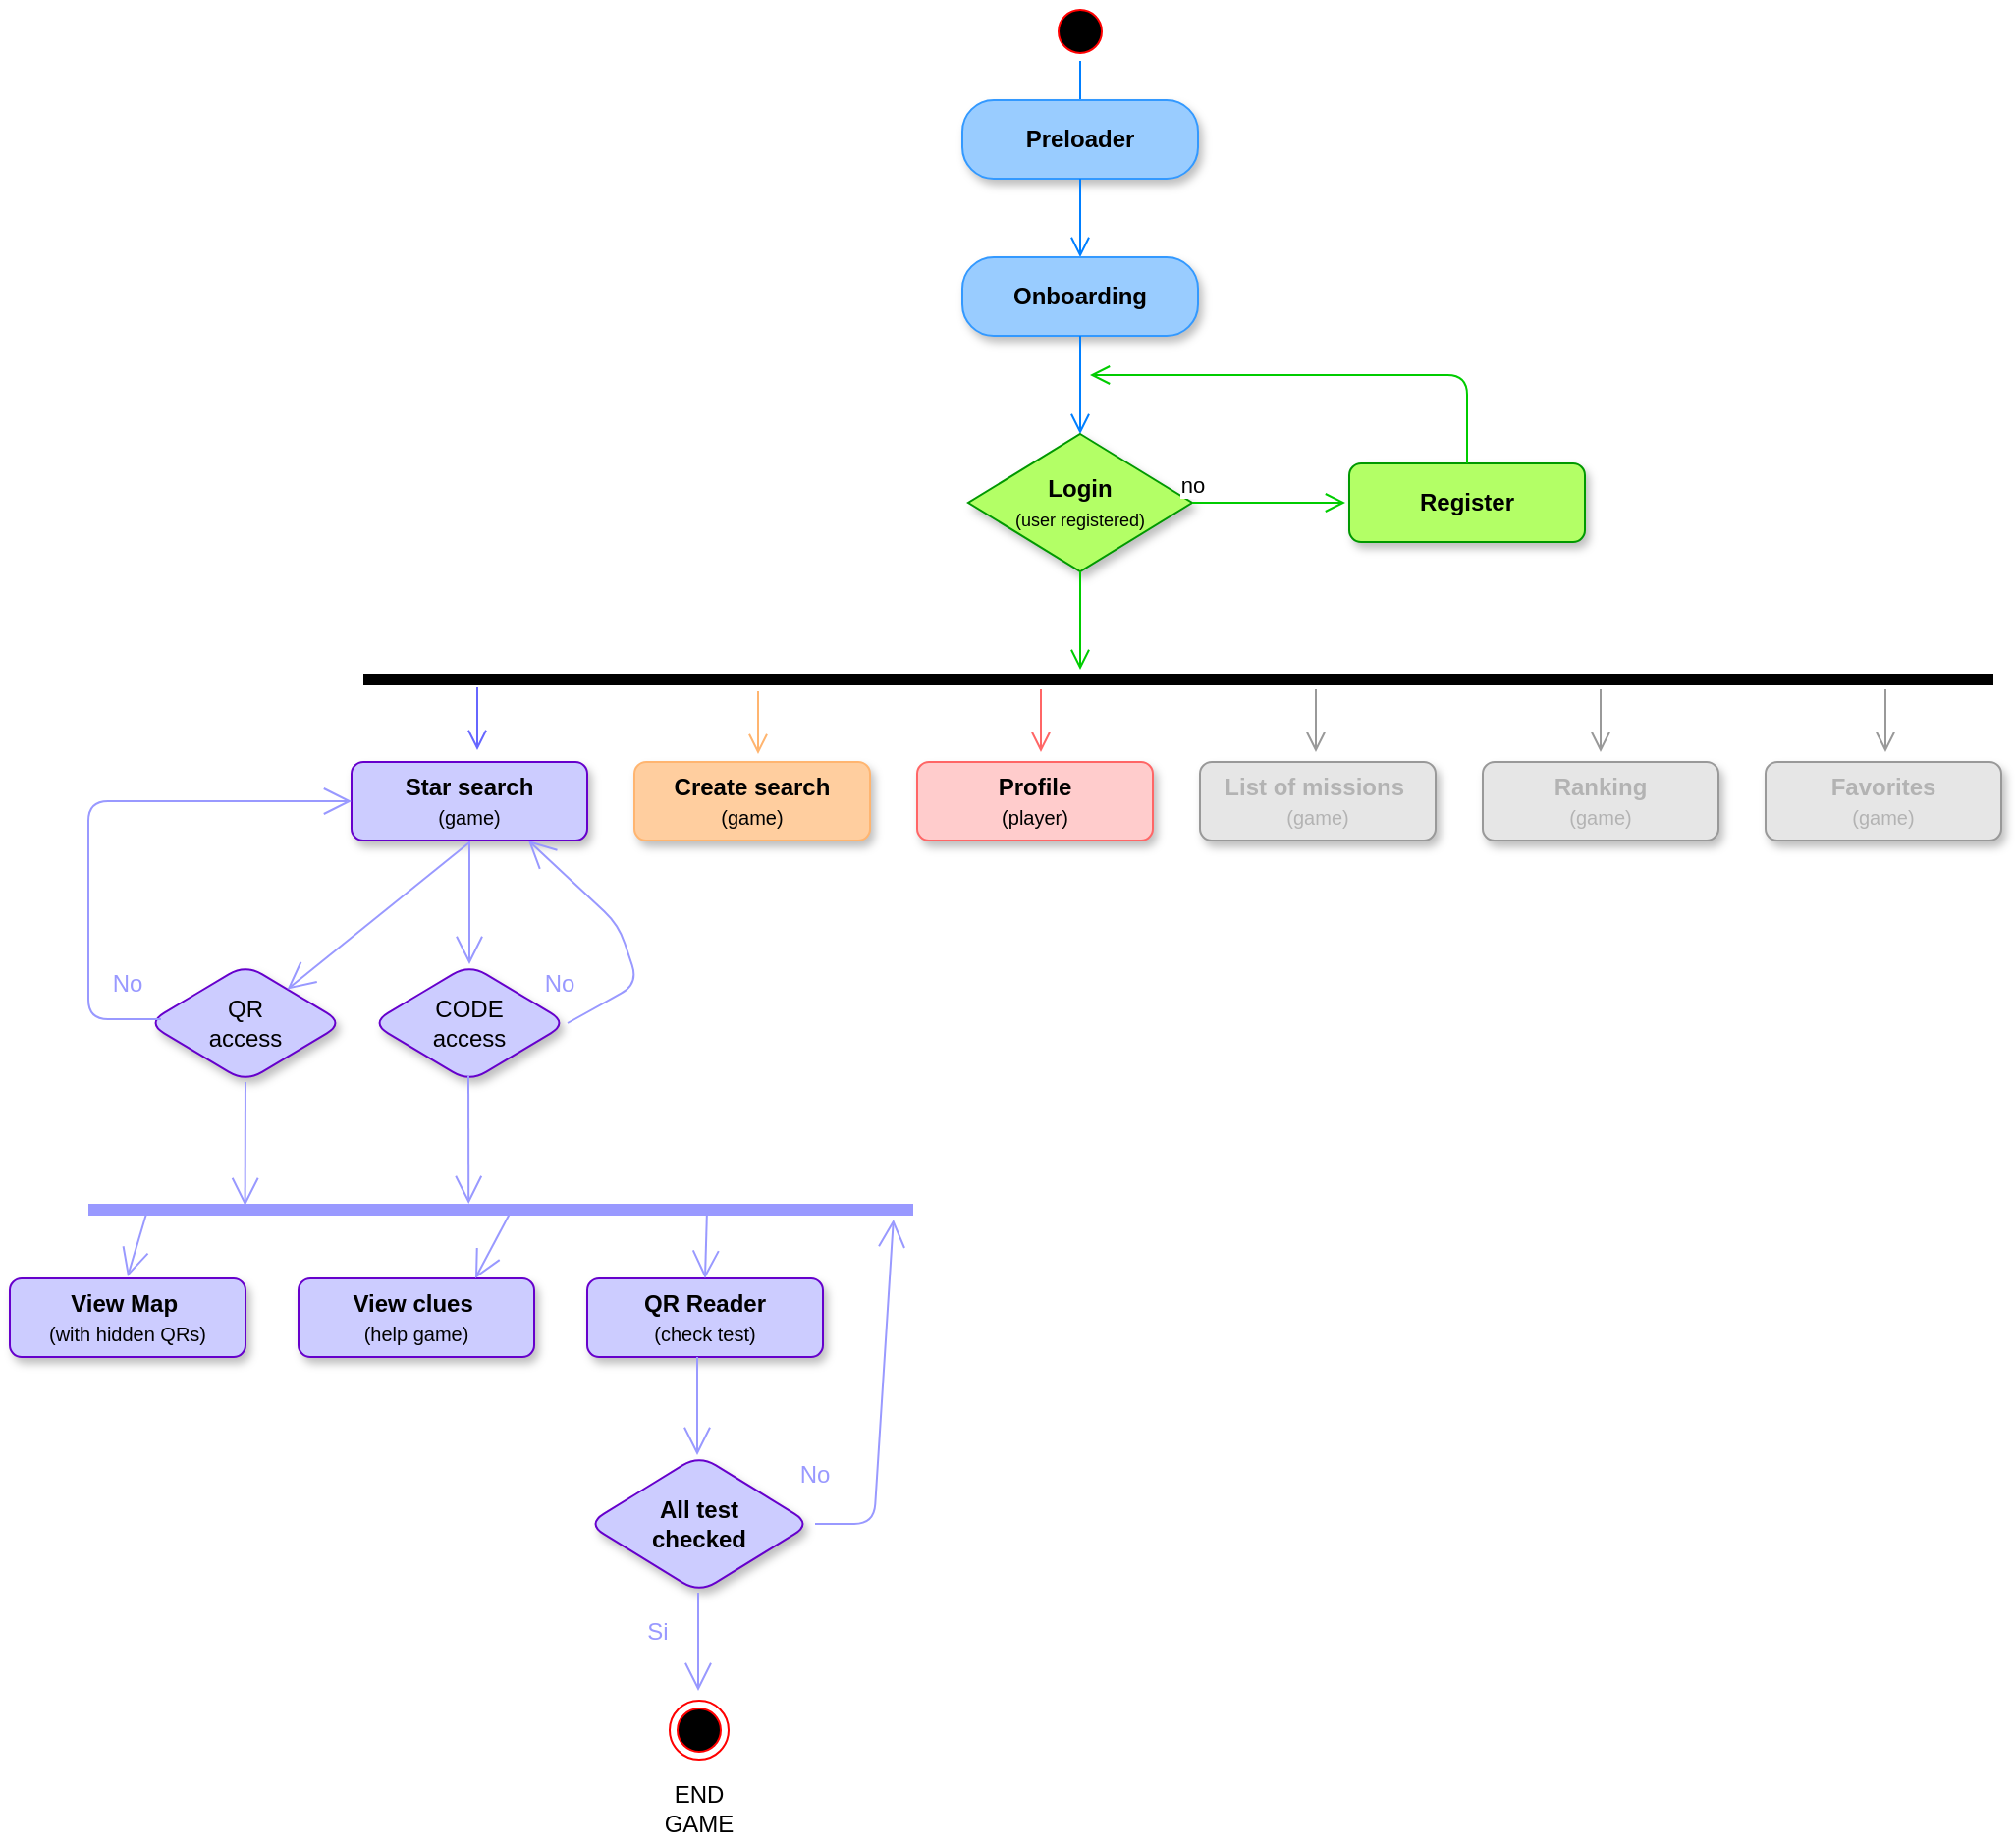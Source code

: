 <mxfile version="14.1.1" type="device"><diagram id="jz3y-PYDTlm0zRIDzocF" name="Page-1"><mxGraphModel dx="2125" dy="945" grid="1" gridSize="10" guides="1" tooltips="1" connect="1" arrows="1" fold="1" page="1" pageScale="1" pageWidth="827" pageHeight="1169" math="0" shadow="0"><root><mxCell id="0"/><mxCell id="1" parent="0"/><mxCell id="eYtcSXblOV0M_dWI9fCw-1" value="" style="ellipse;html=1;shape=startState;fillColor=#000000;strokeColor=#ff0000;" vertex="1" parent="1"><mxGeometry x="350" y="30" width="30" height="30" as="geometry"/></mxCell><mxCell id="eYtcSXblOV0M_dWI9fCw-2" value="" style="edgeStyle=orthogonalEdgeStyle;html=1;verticalAlign=bottom;endArrow=open;endSize=8;strokeColor=#007FFF;" edge="1" source="eYtcSXblOV0M_dWI9fCw-1" parent="1"><mxGeometry relative="1" as="geometry"><mxPoint x="365" y="120" as="targetPoint"/></mxGeometry></mxCell><mxCell id="eYtcSXblOV0M_dWI9fCw-3" value="" style="ellipse;html=1;shape=endState;fillColor=#000000;strokeColor=#ff0000;" vertex="1" parent="1"><mxGeometry x="156" y="895" width="30" height="30" as="geometry"/></mxCell><mxCell id="eYtcSXblOV0M_dWI9fCw-4" value="&lt;b&gt;Preloader&lt;/b&gt;" style="rounded=1;whiteSpace=wrap;html=1;arcSize=40;fontColor=#000000;strokeColor=#3399FF;shadow=1;fillColor=#99CCFF;" vertex="1" parent="1"><mxGeometry x="305" y="80" width="120" height="40" as="geometry"/></mxCell><mxCell id="eYtcSXblOV0M_dWI9fCw-5" value="" style="edgeStyle=orthogonalEdgeStyle;html=1;verticalAlign=bottom;endArrow=open;endSize=8;strokeColor=#007FFF;" edge="1" source="eYtcSXblOV0M_dWI9fCw-4" parent="1"><mxGeometry relative="1" as="geometry"><mxPoint x="365" y="160" as="targetPoint"/></mxGeometry></mxCell><mxCell id="eYtcSXblOV0M_dWI9fCw-7" value="&lt;b&gt;Onboarding&lt;/b&gt;" style="rounded=1;whiteSpace=wrap;html=1;arcSize=40;fontColor=#000000;strokeColor=#3399FF;shadow=1;fillColor=#99CCFF;" vertex="1" parent="1"><mxGeometry x="305" y="160" width="120" height="40" as="geometry"/></mxCell><mxCell id="eYtcSXblOV0M_dWI9fCw-8" value="" style="edgeStyle=orthogonalEdgeStyle;html=1;verticalAlign=bottom;endArrow=open;endSize=8;strokeColor=#007FFF;" edge="1" source="eYtcSXblOV0M_dWI9fCw-7" parent="1"><mxGeometry relative="1" as="geometry"><mxPoint x="365" y="250" as="targetPoint"/></mxGeometry></mxCell><mxCell id="eYtcSXblOV0M_dWI9fCw-9" value="&lt;b&gt;Login &lt;br&gt;&lt;/b&gt;&lt;font style=&quot;font-size: 9px&quot;&gt;(user registered)&lt;/font&gt;" style="rhombus;whiteSpace=wrap;html=1;fillColor=#B3FF66;strokeColor=#009900;rounded=0;sketch=0;shadow=1;" vertex="1" parent="1"><mxGeometry x="308" y="250" width="114" height="70" as="geometry"/></mxCell><mxCell id="eYtcSXblOV0M_dWI9fCw-10" value="no" style="edgeStyle=orthogonalEdgeStyle;html=1;align=center;verticalAlign=bottom;endArrow=open;endSize=8;strokeColor=#00CC00;" edge="1" source="eYtcSXblOV0M_dWI9fCw-9" parent="1"><mxGeometry x="-1" relative="1" as="geometry"><mxPoint x="500" y="285" as="targetPoint"/></mxGeometry></mxCell><mxCell id="eYtcSXblOV0M_dWI9fCw-12" value="&lt;b&gt;Register&lt;/b&gt;" style="rounded=1;whiteSpace=wrap;html=1;fontColor=#000000;fillColor=#B3FF66;strokeColor=#009900;shadow=1;sketch=0;glass=0;" vertex="1" parent="1"><mxGeometry x="502" y="265" width="120" height="40" as="geometry"/></mxCell><mxCell id="eYtcSXblOV0M_dWI9fCw-20" value="" style="edgeStyle=orthogonalEdgeStyle;html=1;align=center;verticalAlign=bottom;endArrow=open;endSize=8;strokeColor=#00CC00;exitX=0.5;exitY=0;exitDx=0;exitDy=0;" edge="1" parent="1" source="eYtcSXblOV0M_dWI9fCw-12"><mxGeometry x="-1" relative="1" as="geometry"><mxPoint x="370" y="220" as="targetPoint"/><mxPoint x="590" y="260" as="sourcePoint"/><Array as="points"><mxPoint x="562" y="220"/></Array></mxGeometry></mxCell><mxCell id="eYtcSXblOV0M_dWI9fCw-21" value="" style="edgeStyle=orthogonalEdgeStyle;html=1;verticalAlign=bottom;endArrow=open;endSize=8;strokeColor=#00CC00;" edge="1" parent="1"><mxGeometry relative="1" as="geometry"><mxPoint x="365" y="370" as="targetPoint"/><mxPoint x="365" y="320" as="sourcePoint"/></mxGeometry></mxCell><mxCell id="eYtcSXblOV0M_dWI9fCw-22" value="" style="shape=line;html=1;strokeWidth=6;" vertex="1" parent="1"><mxGeometry y="370" width="830" height="10" as="geometry"/></mxCell><mxCell id="eYtcSXblOV0M_dWI9fCw-25" value="&lt;b&gt;Star search&lt;/b&gt; &lt;br&gt;&lt;font style=&quot;font-size: 10px&quot;&gt;(game)&lt;/font&gt;" style="rounded=1;whiteSpace=wrap;html=1;fontColor=#000000;shadow=1;sketch=0;glass=0;fillColor=#CCCCFF;strokeColor=#6600CC;" vertex="1" parent="1"><mxGeometry x="-6" y="417" width="120" height="40" as="geometry"/></mxCell><mxCell id="eYtcSXblOV0M_dWI9fCw-26" value="&lt;b&gt;Create search&lt;/b&gt; &lt;br&gt;&lt;font style=&quot;font-size: 10px&quot;&gt;(game)&lt;/font&gt;" style="rounded=1;whiteSpace=wrap;html=1;fontColor=#000000;shadow=1;sketch=0;glass=0;fillColor=#FFCE9F;strokeColor=#FFB570;" vertex="1" parent="1"><mxGeometry x="138" y="417" width="120" height="40" as="geometry"/></mxCell><mxCell id="eYtcSXblOV0M_dWI9fCw-27" value="&lt;font color=&quot;#b3b3b3&quot;&gt;&lt;font&gt;&lt;b&gt;List of missions&amp;nbsp;&lt;br&gt;&lt;/b&gt;&lt;/font&gt;&lt;font style=&quot;font-size: 10px&quot;&gt;(game)&lt;/font&gt;&lt;/font&gt;" style="rounded=1;whiteSpace=wrap;html=1;fontColor=#000000;shadow=1;sketch=0;glass=0;fillColor=#E6E6E6;strokeColor=#999999;" vertex="1" parent="1"><mxGeometry x="426" y="417" width="120" height="40" as="geometry"/></mxCell><mxCell id="eYtcSXblOV0M_dWI9fCw-28" value="&lt;font color=&quot;#b3b3b3&quot;&gt;&lt;font&gt;&lt;b&gt;Ranking&lt;br&gt;&lt;/b&gt;&lt;/font&gt;&lt;font style=&quot;font-size: 10px&quot;&gt;(game)&lt;/font&gt;&lt;/font&gt;" style="rounded=1;whiteSpace=wrap;html=1;fontColor=#000000;shadow=1;sketch=0;glass=0;fillColor=#E6E6E6;strokeColor=#999999;" vertex="1" parent="1"><mxGeometry x="570" y="417" width="120" height="40" as="geometry"/></mxCell><mxCell id="eYtcSXblOV0M_dWI9fCw-29" value="&lt;font&gt;&lt;b&gt;Profile&lt;br&gt;&lt;/b&gt;&lt;/font&gt;&lt;font style=&quot;font-size: 10px&quot;&gt;(player)&lt;/font&gt;" style="rounded=1;whiteSpace=wrap;html=1;fontColor=#000000;shadow=1;sketch=0;glass=0;fillColor=#FFCCCC;strokeColor=#FF6666;" vertex="1" parent="1"><mxGeometry x="282" y="417" width="120" height="40" as="geometry"/></mxCell><mxCell id="eYtcSXblOV0M_dWI9fCw-30" value="&lt;font color=&quot;#b3b3b3&quot;&gt;&lt;font&gt;&lt;b&gt;Favorites&lt;br&gt;&lt;/b&gt;&lt;/font&gt;&lt;font style=&quot;font-size: 10px&quot;&gt;(game)&lt;/font&gt;&lt;/font&gt;" style="rounded=1;whiteSpace=wrap;html=1;fontColor=#000000;shadow=1;sketch=0;glass=0;fillColor=#E6E6E6;strokeColor=#999999;" vertex="1" parent="1"><mxGeometry x="714" y="417" width="120" height="40" as="geometry"/></mxCell><mxCell id="eYtcSXblOV0M_dWI9fCw-32" value="" style="edgeStyle=orthogonalEdgeStyle;html=1;verticalAlign=bottom;endArrow=open;endSize=8;strokeColor=#FF6666;" edge="1" parent="1"><mxGeometry relative="1" as="geometry"><mxPoint x="345" y="412" as="targetPoint"/><mxPoint x="345" y="380" as="sourcePoint"/></mxGeometry></mxCell><mxCell id="eYtcSXblOV0M_dWI9fCw-34" value="" style="edgeStyle=orthogonalEdgeStyle;html=1;verticalAlign=bottom;endArrow=open;endSize=8;strokeColor=#FFB570;" edge="1" parent="1"><mxGeometry relative="1" as="geometry"><mxPoint x="201" y="413" as="targetPoint"/><mxPoint x="201" y="381" as="sourcePoint"/></mxGeometry></mxCell><mxCell id="eYtcSXblOV0M_dWI9fCw-36" value="" style="edgeStyle=orthogonalEdgeStyle;html=1;verticalAlign=bottom;endArrow=open;endSize=8;strokeColor=#6666FF;" edge="1" parent="1"><mxGeometry relative="1" as="geometry"><mxPoint x="58" y="411" as="targetPoint"/><mxPoint x="58" y="379" as="sourcePoint"/></mxGeometry></mxCell><mxCell id="eYtcSXblOV0M_dWI9fCw-37" value="" style="edgeStyle=orthogonalEdgeStyle;html=1;verticalAlign=bottom;endArrow=open;endSize=8;strokeColor=#999999;" edge="1" parent="1"><mxGeometry relative="1" as="geometry"><mxPoint x="485" y="412" as="targetPoint"/><mxPoint x="485" y="380" as="sourcePoint"/></mxGeometry></mxCell><mxCell id="eYtcSXblOV0M_dWI9fCw-38" value="" style="edgeStyle=orthogonalEdgeStyle;html=1;verticalAlign=bottom;endArrow=open;endSize=8;strokeColor=#999999;" edge="1" parent="1"><mxGeometry relative="1" as="geometry"><mxPoint x="630" y="412" as="targetPoint"/><mxPoint x="630" y="380" as="sourcePoint"/></mxGeometry></mxCell><mxCell id="eYtcSXblOV0M_dWI9fCw-39" value="" style="edgeStyle=orthogonalEdgeStyle;html=1;verticalAlign=bottom;endArrow=open;endSize=8;strokeColor=#999999;" edge="1" parent="1"><mxGeometry relative="1" as="geometry"><mxPoint x="775" y="412" as="targetPoint"/><mxPoint x="775" y="380" as="sourcePoint"/></mxGeometry></mxCell><mxCell id="eYtcSXblOV0M_dWI9fCw-43" value="QR &lt;br&gt;access" style="rhombus;whiteSpace=wrap;html=1;fillColor=#CCCCFF;strokeColor=#6600CC;rounded=1;shadow=1;glass=0;sketch=0;" vertex="1" parent="1"><mxGeometry x="-110" y="520" width="100" height="60" as="geometry"/></mxCell><mxCell id="eYtcSXblOV0M_dWI9fCw-48" value="" style="endArrow=open;endFill=1;endSize=12;html=1;strokeColor=#9999FF;fontColor=#9933FF;" edge="1" parent="1" target="eYtcSXblOV0M_dWI9fCw-43"><mxGeometry width="160" relative="1" as="geometry"><mxPoint x="54" y="458" as="sourcePoint"/><mxPoint x="160" y="500" as="targetPoint"/></mxGeometry></mxCell><mxCell id="eYtcSXblOV0M_dWI9fCw-49" value="CODE &lt;br&gt;access" style="rhombus;whiteSpace=wrap;html=1;fillColor=#CCCCFF;strokeColor=#6600CC;rounded=1;shadow=1;glass=0;sketch=0;" vertex="1" parent="1"><mxGeometry x="4" y="520" width="100" height="60" as="geometry"/></mxCell><mxCell id="eYtcSXblOV0M_dWI9fCw-50" value="" style="endArrow=open;endFill=1;endSize=12;html=1;strokeColor=#9999FF;exitX=0.5;exitY=1;exitDx=0;exitDy=0;entryX=0.5;entryY=0;entryDx=0;entryDy=0;fontColor=#9933FF;" edge="1" parent="1" source="eYtcSXblOV0M_dWI9fCw-25" target="eYtcSXblOV0M_dWI9fCw-49"><mxGeometry width="160" relative="1" as="geometry"><mxPoint x="10.96" y="468" as="sourcePoint"/><mxPoint x="-35.777" y="538.534" as="targetPoint"/></mxGeometry></mxCell><mxCell id="eYtcSXblOV0M_dWI9fCw-52" value="" style="endArrow=open;endFill=1;endSize=12;html=1;exitX=0.07;exitY=0.467;exitDx=0;exitDy=0;entryX=0;entryY=0.5;entryDx=0;entryDy=0;exitPerimeter=0;fontColor=#9933FF;strokeColor=#9999FF;" edge="1" parent="1" source="eYtcSXblOV0M_dWI9fCw-43" target="eYtcSXblOV0M_dWI9fCw-25"><mxGeometry width="160" relative="1" as="geometry"><mxPoint x="-107.32" y="547" as="sourcePoint"/><mxPoint x="-110" y="400" as="targetPoint"/><Array as="points"><mxPoint x="-140" y="548"/><mxPoint x="-140" y="437"/></Array></mxGeometry></mxCell><mxCell id="eYtcSXblOV0M_dWI9fCw-53" value="No" style="text;html=1;strokeColor=none;fillColor=none;align=center;verticalAlign=middle;whiteSpace=wrap;rounded=0;shadow=1;glass=0;sketch=0;fontColor=#9999FF;" vertex="1" parent="1"><mxGeometry x="-140" y="520" width="40" height="20" as="geometry"/></mxCell><mxCell id="eYtcSXblOV0M_dWI9fCw-54" value="" style="endArrow=open;endFill=1;endSize=12;html=1;strokeColor=#9999FF;exitX=1;exitY=0.5;exitDx=0;exitDy=0;entryX=0.75;entryY=1;entryDx=0;entryDy=0;fontColor=#9933FF;" edge="1" parent="1" source="eYtcSXblOV0M_dWI9fCw-49" target="eYtcSXblOV0M_dWI9fCw-25"><mxGeometry width="160" relative="1" as="geometry"><mxPoint x="333" y="761.02" as="sourcePoint"/><mxPoint x="430" y="650" as="targetPoint"/><Array as="points"><mxPoint x="140" y="530"/><mxPoint x="130" y="500"/></Array></mxGeometry></mxCell><mxCell id="eYtcSXblOV0M_dWI9fCw-55" value="No" style="text;html=1;strokeColor=none;fillColor=none;align=center;verticalAlign=middle;whiteSpace=wrap;rounded=0;shadow=1;glass=0;sketch=0;fontColor=#9999FF;" vertex="1" parent="1"><mxGeometry x="80" y="520" width="40" height="20" as="geometry"/></mxCell><mxCell id="eYtcSXblOV0M_dWI9fCw-56" value="&lt;font&gt;&lt;b&gt;View Map&amp;nbsp;&lt;br&gt;&lt;/b&gt;&lt;/font&gt;&lt;font style=&quot;font-size: 10px&quot;&gt;(with hidden QRs)&lt;/font&gt;" style="rounded=1;whiteSpace=wrap;html=1;fontColor=#000000;shadow=1;sketch=0;glass=0;fillColor=#CCCCFF;strokeColor=#6600CC;" vertex="1" parent="1"><mxGeometry x="-180" y="680" width="120" height="40" as="geometry"/></mxCell><mxCell id="eYtcSXblOV0M_dWI9fCw-57" value="" style="endArrow=open;endFill=1;endSize=12;html=1;strokeColor=#9999FF;exitX=0.5;exitY=1;exitDx=0;exitDy=0;fontColor=#9933FF;entryX=0.461;entryY=0.2;entryDx=0;entryDy=0;entryPerimeter=0;" edge="1" parent="1" target="eYtcSXblOV0M_dWI9fCw-59"><mxGeometry width="160" relative="1" as="geometry"><mxPoint x="53.5" y="577" as="sourcePoint"/><mxPoint x="53.5" y="640" as="targetPoint"/></mxGeometry></mxCell><mxCell id="eYtcSXblOV0M_dWI9fCw-58" value="" style="endArrow=open;endFill=1;endSize=12;html=1;strokeColor=#9999FF;exitX=0.5;exitY=1;exitDx=0;exitDy=0;entryX=0.19;entryY=0.3;entryDx=0;entryDy=0;fontColor=#9933FF;entryPerimeter=0;" edge="1" parent="1" source="eYtcSXblOV0M_dWI9fCw-43" target="eYtcSXblOV0M_dWI9fCw-59"><mxGeometry width="160" relative="1" as="geometry"><mxPoint x="63.5" y="587" as="sourcePoint"/><mxPoint x="40" y="650" as="targetPoint"/></mxGeometry></mxCell><mxCell id="eYtcSXblOV0M_dWI9fCw-59" value="" style="shape=line;html=1;strokeWidth=6;strokeColor=#9999FF;" vertex="1" parent="1"><mxGeometry x="-140" y="640" width="420" height="10" as="geometry"/></mxCell><mxCell id="eYtcSXblOV0M_dWI9fCw-60" value="&lt;font&gt;&lt;b&gt;View clues&amp;nbsp;&lt;br&gt;&lt;/b&gt;&lt;/font&gt;&lt;font style=&quot;font-size: 10px&quot;&gt;(help game)&lt;/font&gt;" style="rounded=1;whiteSpace=wrap;html=1;fontColor=#000000;shadow=1;sketch=0;glass=0;fillColor=#CCCCFF;strokeColor=#6600CC;" vertex="1" parent="1"><mxGeometry x="-33" y="680" width="120" height="40" as="geometry"/></mxCell><mxCell id="eYtcSXblOV0M_dWI9fCw-61" value="&lt;font&gt;&lt;b&gt;QR Reader&lt;br&gt;&lt;/b&gt;&lt;/font&gt;&lt;font style=&quot;font-size: 10px&quot;&gt;(check test)&lt;/font&gt;" style="rounded=1;whiteSpace=wrap;html=1;fontColor=#000000;shadow=1;sketch=0;glass=0;fillColor=#CCCCFF;strokeColor=#6600CC;" vertex="1" parent="1"><mxGeometry x="114" y="680" width="120" height="40" as="geometry"/></mxCell><mxCell id="eYtcSXblOV0M_dWI9fCw-62" value="" style="endArrow=open;endFill=1;endSize=12;html=1;strokeColor=#9999FF;exitX=0.071;exitY=0.6;exitDx=0;exitDy=0;entryX=0.5;entryY=0;entryDx=0;entryDy=0;fontColor=#9933FF;exitPerimeter=0;" edge="1" parent="1" source="eYtcSXblOV0M_dWI9fCw-59"><mxGeometry width="160" relative="1" as="geometry"><mxPoint x="-95.92" y="649" as="sourcePoint"/><mxPoint x="-120" y="679" as="targetPoint"/></mxGeometry></mxCell><mxCell id="eYtcSXblOV0M_dWI9fCw-64" value="" style="endArrow=open;endFill=1;endSize=12;html=1;strokeColor=#9999FF;exitX=0.512;exitY=0.6;exitDx=0;exitDy=0;fontColor=#9933FF;exitPerimeter=0;entryX=0.75;entryY=0;entryDx=0;entryDy=0;" edge="1" parent="1" source="eYtcSXblOV0M_dWI9fCw-59" target="eYtcSXblOV0M_dWI9fCw-60"><mxGeometry width="160" relative="1" as="geometry"><mxPoint x="-85.92" y="659" as="sourcePoint"/><mxPoint x="40" y="670" as="targetPoint"/></mxGeometry></mxCell><mxCell id="eYtcSXblOV0M_dWI9fCw-65" value="" style="endArrow=open;endFill=1;endSize=12;html=1;strokeColor=#9999FF;exitX=0.75;exitY=0.5;exitDx=0;exitDy=0;entryX=0.5;entryY=0;entryDx=0;entryDy=0;fontColor=#9933FF;exitPerimeter=0;" edge="1" parent="1" source="eYtcSXblOV0M_dWI9fCw-59" target="eYtcSXblOV0M_dWI9fCw-61"><mxGeometry width="160" relative="1" as="geometry"><mxPoint x="48.88" y="656" as="sourcePoint"/><mxPoint x="37" y="690" as="targetPoint"/></mxGeometry></mxCell><mxCell id="eYtcSXblOV0M_dWI9fCw-66" value="" style="endArrow=open;endFill=1;endSize=12;html=1;strokeColor=#9999FF;exitX=0.885;exitY=0.8;exitDx=0;exitDy=0;fontColor=#9933FF;exitPerimeter=0;" edge="1" parent="1"><mxGeometry width="160" relative="1" as="geometry"><mxPoint x="170.0" y="720" as="sourcePoint"/><mxPoint x="170" y="770" as="targetPoint"/></mxGeometry></mxCell><mxCell id="eYtcSXblOV0M_dWI9fCw-67" value="&lt;b&gt;All test &lt;br&gt;checked&lt;/b&gt;" style="rhombus;whiteSpace=wrap;html=1;fillColor=#CCCCFF;strokeColor=#6600CC;rounded=1;sketch=0;shadow=1;glass=0;" vertex="1" parent="1"><mxGeometry x="114" y="770" width="114" height="70" as="geometry"/></mxCell><mxCell id="eYtcSXblOV0M_dWI9fCw-68" value="" style="endArrow=open;endFill=1;endSize=12;html=1;fontColor=#9933FF;entryX=0.976;entryY=1;entryDx=0;entryDy=0;entryPerimeter=0;strokeColor=#9999FF;" edge="1" parent="1" target="eYtcSXblOV0M_dWI9fCw-59"><mxGeometry width="160" relative="1" as="geometry"><mxPoint x="230" y="805" as="sourcePoint"/><mxPoint x="310" y="670" as="targetPoint"/><Array as="points"><mxPoint x="260" y="805"/></Array></mxGeometry></mxCell><mxCell id="eYtcSXblOV0M_dWI9fCw-69" value="No" style="text;html=1;strokeColor=none;fillColor=none;align=center;verticalAlign=middle;whiteSpace=wrap;rounded=0;shadow=1;glass=0;sketch=0;fontColor=#9999FF;" vertex="1" parent="1"><mxGeometry x="210" y="770" width="40" height="20" as="geometry"/></mxCell><mxCell id="eYtcSXblOV0M_dWI9fCw-70" value="" style="endArrow=open;endFill=1;endSize=12;html=1;strokeColor=#9999FF;exitX=0.885;exitY=0.8;exitDx=0;exitDy=0;fontColor=#9933FF;exitPerimeter=0;" edge="1" parent="1"><mxGeometry width="160" relative="1" as="geometry"><mxPoint x="170.5" y="840" as="sourcePoint"/><mxPoint x="170.5" y="890" as="targetPoint"/></mxGeometry></mxCell><mxCell id="eYtcSXblOV0M_dWI9fCw-72" value="&lt;font color=&quot;#000000&quot;&gt;END GAME&lt;/font&gt;" style="text;html=1;strokeColor=none;fillColor=none;align=center;verticalAlign=middle;whiteSpace=wrap;rounded=0;shadow=1;glass=0;sketch=0;fontColor=#9933FF;" vertex="1" parent="1"><mxGeometry x="151" y="940" width="40" height="20" as="geometry"/></mxCell><mxCell id="eYtcSXblOV0M_dWI9fCw-74" value="Si" style="text;html=1;strokeColor=none;fillColor=none;align=center;verticalAlign=middle;whiteSpace=wrap;rounded=0;shadow=1;glass=0;sketch=0;fontColor=#9999FF;" vertex="1" parent="1"><mxGeometry x="130" y="850" width="40" height="20" as="geometry"/></mxCell></root></mxGraphModel></diagram></mxfile>
